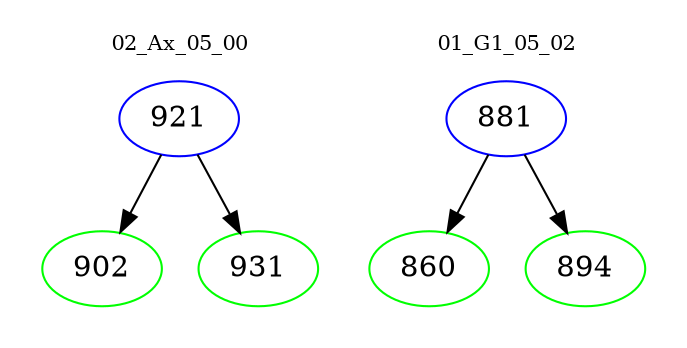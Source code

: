 digraph{
subgraph cluster_0 {
color = white
label = "02_Ax_05_00";
fontsize=10;
T0_921 [label="921", color="blue"]
T0_921 -> T0_902 [color="black"]
T0_902 [label="902", color="green"]
T0_921 -> T0_931 [color="black"]
T0_931 [label="931", color="green"]
}
subgraph cluster_1 {
color = white
label = "01_G1_05_02";
fontsize=10;
T1_881 [label="881", color="blue"]
T1_881 -> T1_860 [color="black"]
T1_860 [label="860", color="green"]
T1_881 -> T1_894 [color="black"]
T1_894 [label="894", color="green"]
}
}
